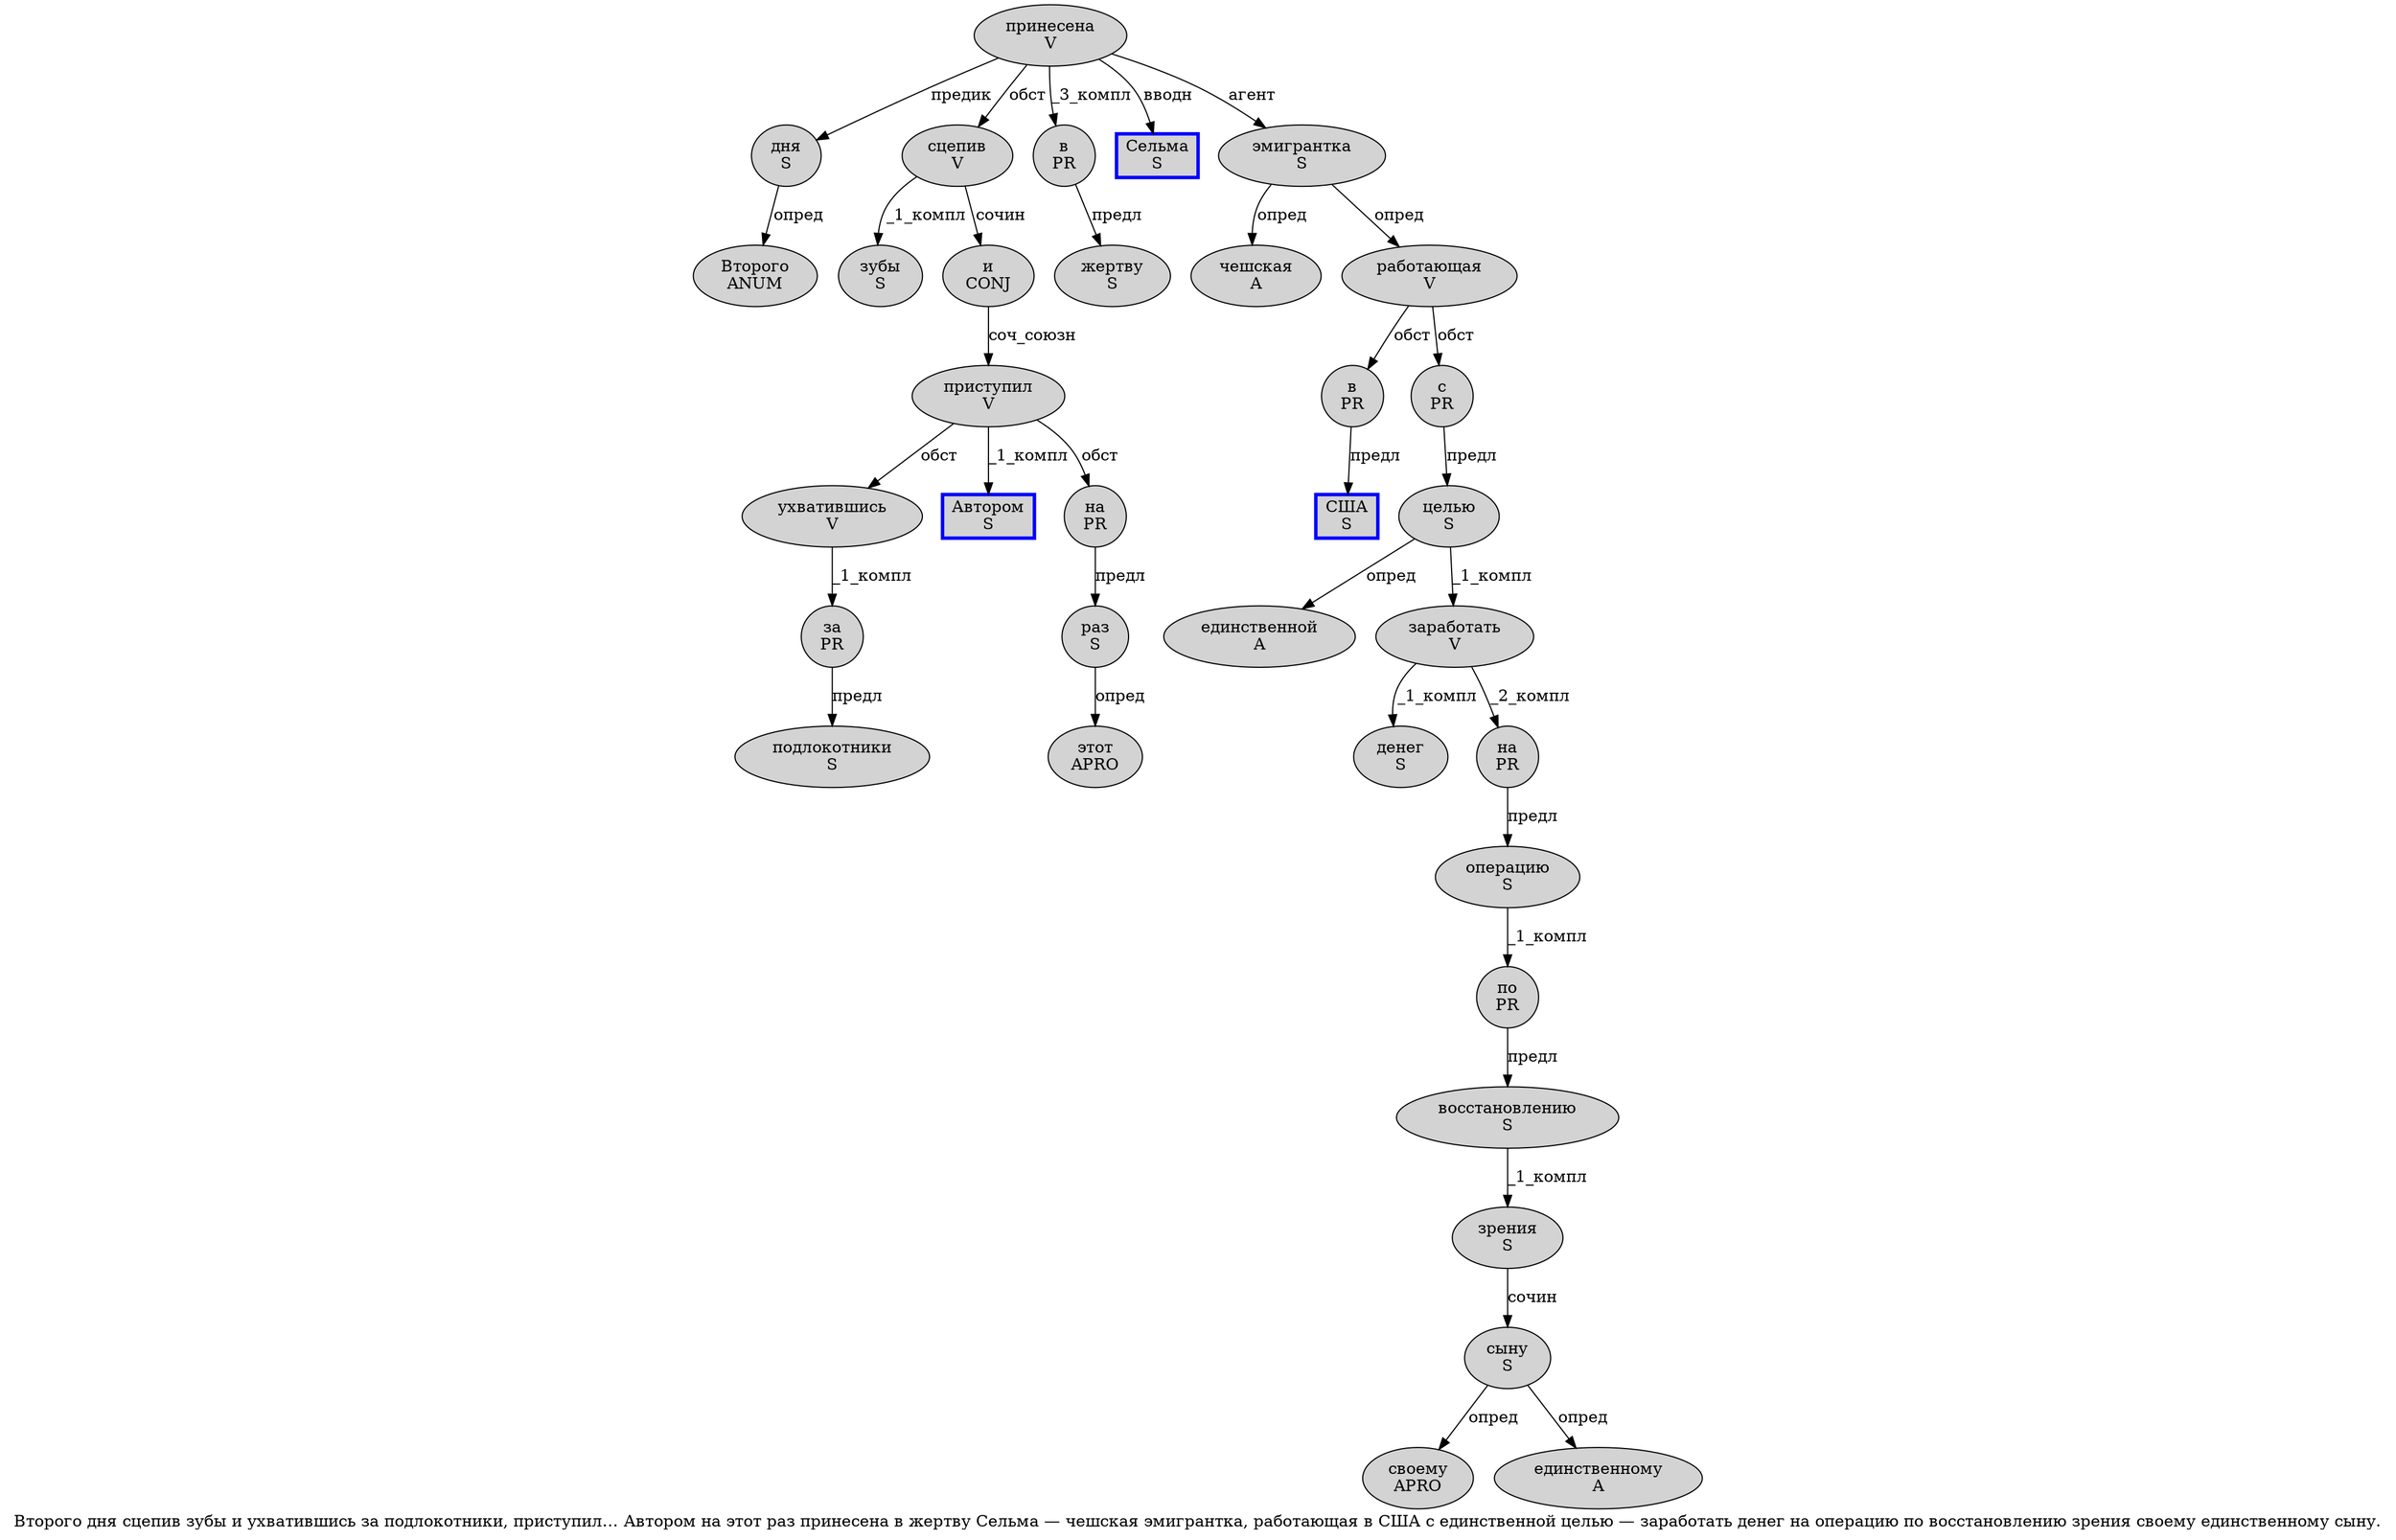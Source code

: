 digraph SENTENCE_1014 {
	graph [label="Второго дня сцепив зубы и ухватившись за подлокотники, приступил… Автором на этот раз принесена в жертву Сельма — чешская эмигрантка, работающая в США с единственной целью — заработать денег на операцию по восстановлению зрения своему единственному сыну."]
	node [style=filled]
		0 [label="Второго
ANUM" color="" fillcolor=lightgray penwidth=1 shape=ellipse]
		1 [label="дня
S" color="" fillcolor=lightgray penwidth=1 shape=ellipse]
		2 [label="сцепив
V" color="" fillcolor=lightgray penwidth=1 shape=ellipse]
		3 [label="зубы
S" color="" fillcolor=lightgray penwidth=1 shape=ellipse]
		4 [label="и
CONJ" color="" fillcolor=lightgray penwidth=1 shape=ellipse]
		5 [label="ухватившись
V" color="" fillcolor=lightgray penwidth=1 shape=ellipse]
		6 [label="за
PR" color="" fillcolor=lightgray penwidth=1 shape=ellipse]
		7 [label="подлокотники
S" color="" fillcolor=lightgray penwidth=1 shape=ellipse]
		9 [label="приступил
V" color="" fillcolor=lightgray penwidth=1 shape=ellipse]
		11 [label="Автором
S" color=blue fillcolor=lightgray penwidth=3 shape=box]
		12 [label="на
PR" color="" fillcolor=lightgray penwidth=1 shape=ellipse]
		13 [label="этот
APRO" color="" fillcolor=lightgray penwidth=1 shape=ellipse]
		14 [label="раз
S" color="" fillcolor=lightgray penwidth=1 shape=ellipse]
		15 [label="принесена
V" color="" fillcolor=lightgray penwidth=1 shape=ellipse]
		16 [label="в
PR" color="" fillcolor=lightgray penwidth=1 shape=ellipse]
		17 [label="жертву
S" color="" fillcolor=lightgray penwidth=1 shape=ellipse]
		18 [label="Сельма
S" color=blue fillcolor=lightgray penwidth=3 shape=box]
		20 [label="чешская
A" color="" fillcolor=lightgray penwidth=1 shape=ellipse]
		21 [label="эмигрантка
S" color="" fillcolor=lightgray penwidth=1 shape=ellipse]
		23 [label="работающая
V" color="" fillcolor=lightgray penwidth=1 shape=ellipse]
		24 [label="в
PR" color="" fillcolor=lightgray penwidth=1 shape=ellipse]
		25 [label="США
S" color=blue fillcolor=lightgray penwidth=3 shape=box]
		26 [label="с
PR" color="" fillcolor=lightgray penwidth=1 shape=ellipse]
		27 [label="единственной
A" color="" fillcolor=lightgray penwidth=1 shape=ellipse]
		28 [label="целью
S" color="" fillcolor=lightgray penwidth=1 shape=ellipse]
		30 [label="заработать
V" color="" fillcolor=lightgray penwidth=1 shape=ellipse]
		31 [label="денег
S" color="" fillcolor=lightgray penwidth=1 shape=ellipse]
		32 [label="на
PR" color="" fillcolor=lightgray penwidth=1 shape=ellipse]
		33 [label="операцию
S" color="" fillcolor=lightgray penwidth=1 shape=ellipse]
		34 [label="по
PR" color="" fillcolor=lightgray penwidth=1 shape=ellipse]
		35 [label="восстановлению
S" color="" fillcolor=lightgray penwidth=1 shape=ellipse]
		36 [label="зрения
S" color="" fillcolor=lightgray penwidth=1 shape=ellipse]
		37 [label="своему
APRO" color="" fillcolor=lightgray penwidth=1 shape=ellipse]
		38 [label="единственному
A" color="" fillcolor=lightgray penwidth=1 shape=ellipse]
		39 [label="сыну
S" color="" fillcolor=lightgray penwidth=1 shape=ellipse]
			9 -> 5 [label="обст"]
			9 -> 11 [label="_1_компл"]
			9 -> 12 [label="обст"]
			4 -> 9 [label="соч_союзн"]
			14 -> 13 [label="опред"]
			34 -> 35 [label="предл"]
			23 -> 24 [label="обст"]
			23 -> 26 [label="обст"]
			2 -> 3 [label="_1_компл"]
			2 -> 4 [label="сочин"]
			26 -> 28 [label="предл"]
			16 -> 17 [label="предл"]
			35 -> 36 [label="_1_компл"]
			30 -> 31 [label="_1_компл"]
			30 -> 32 [label="_2_компл"]
			12 -> 14 [label="предл"]
			6 -> 7 [label="предл"]
			21 -> 20 [label="опред"]
			21 -> 23 [label="опред"]
			28 -> 27 [label="опред"]
			28 -> 30 [label="_1_компл"]
			32 -> 33 [label="предл"]
			1 -> 0 [label="опред"]
			15 -> 1 [label="предик"]
			15 -> 2 [label="обст"]
			15 -> 16 [label="_3_компл"]
			15 -> 18 [label="вводн"]
			15 -> 21 [label="агент"]
			36 -> 39 [label="сочин"]
			5 -> 6 [label="_1_компл"]
			33 -> 34 [label="_1_компл"]
			24 -> 25 [label="предл"]
			39 -> 37 [label="опред"]
			39 -> 38 [label="опред"]
}